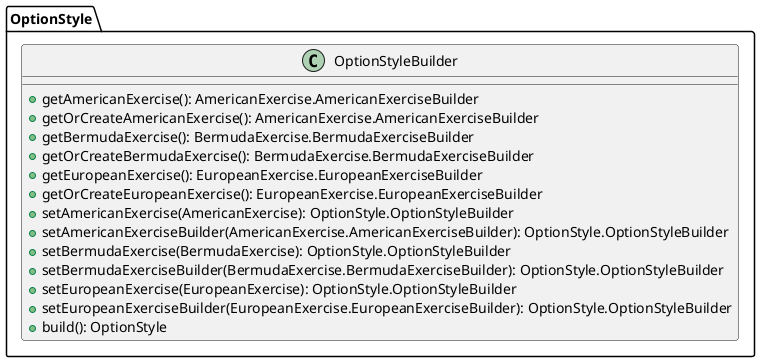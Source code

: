 @startuml

    class OptionStyle.OptionStyleBuilder [[OptionStyle.OptionStyleBuilder.html]] {
        +getAmericanExercise(): AmericanExercise.AmericanExerciseBuilder
        +getOrCreateAmericanExercise(): AmericanExercise.AmericanExerciseBuilder
        +getBermudaExercise(): BermudaExercise.BermudaExerciseBuilder
        +getOrCreateBermudaExercise(): BermudaExercise.BermudaExerciseBuilder
        +getEuropeanExercise(): EuropeanExercise.EuropeanExerciseBuilder
        +getOrCreateEuropeanExercise(): EuropeanExercise.EuropeanExerciseBuilder
        +setAmericanExercise(AmericanExercise): OptionStyle.OptionStyleBuilder
        +setAmericanExerciseBuilder(AmericanExercise.AmericanExerciseBuilder): OptionStyle.OptionStyleBuilder
        +setBermudaExercise(BermudaExercise): OptionStyle.OptionStyleBuilder
        +setBermudaExerciseBuilder(BermudaExercise.BermudaExerciseBuilder): OptionStyle.OptionStyleBuilder
        +setEuropeanExercise(EuropeanExercise): OptionStyle.OptionStyleBuilder
        +setEuropeanExerciseBuilder(EuropeanExercise.EuropeanExerciseBuilder): OptionStyle.OptionStyleBuilder
        +build(): OptionStyle
    }

@enduml

